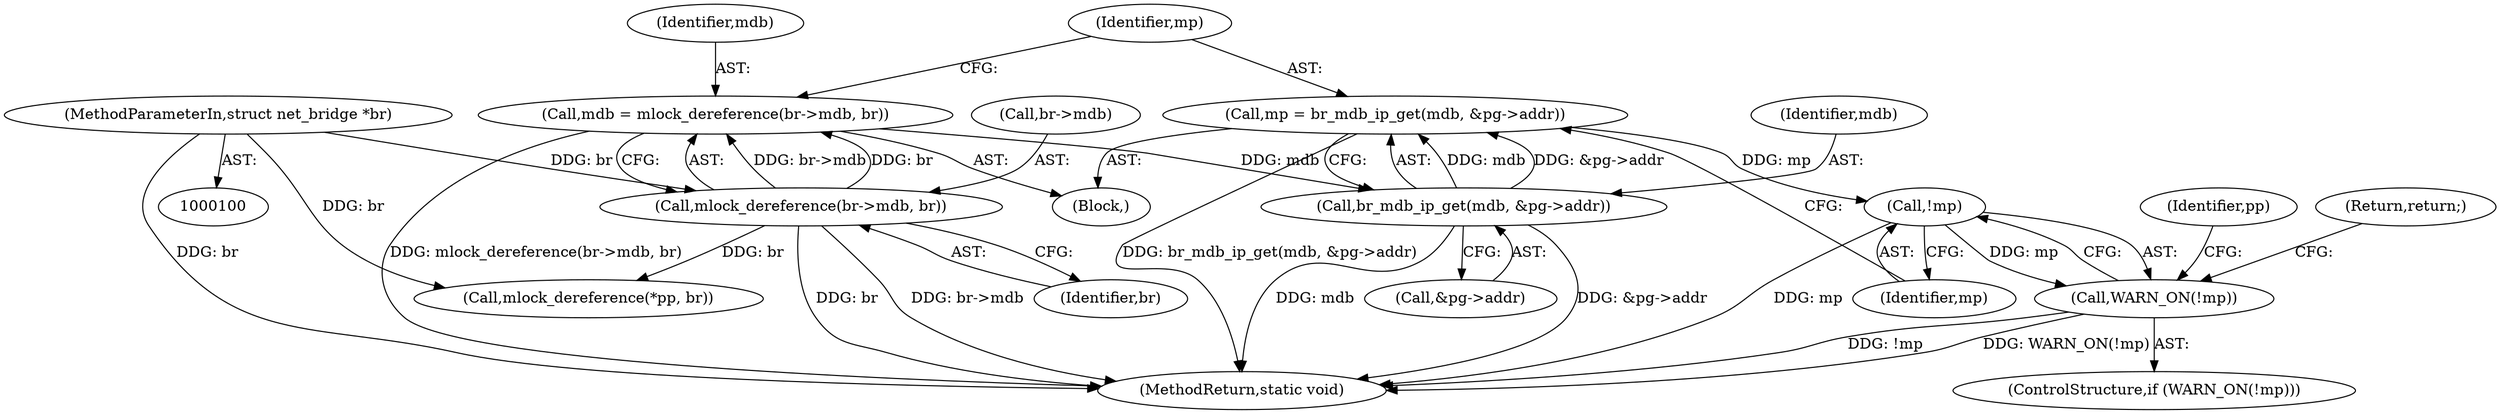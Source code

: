 digraph "0_linux_c7e8e8a8f7a70b343ca1e0f90a31e35ab2d16de1_0@pointer" {
"1000115" [label="(Call,mp = br_mdb_ip_get(mdb, &pg->addr))"];
"1000117" [label="(Call,br_mdb_ip_get(mdb, &pg->addr))"];
"1000108" [label="(Call,mdb = mlock_dereference(br->mdb, br))"];
"1000110" [label="(Call,mlock_dereference(br->mdb, br))"];
"1000101" [label="(MethodParameterIn,struct net_bridge *br)"];
"1000125" [label="(Call,!mp)"];
"1000124" [label="(Call,WARN_ON(!mp))"];
"1000116" [label="(Identifier,mp)"];
"1000114" [label="(Identifier,br)"];
"1000126" [label="(Identifier,mp)"];
"1000101" [label="(MethodParameterIn,struct net_bridge *br)"];
"1000111" [label="(Call,br->mdb)"];
"1000118" [label="(Identifier,mdb)"];
"1000125" [label="(Call,!mp)"];
"1000108" [label="(Call,mdb = mlock_dereference(br->mdb, br))"];
"1000103" [label="(Block,)"];
"1000109" [label="(Identifier,mdb)"];
"1000110" [label="(Call,mlock_dereference(br->mdb, br))"];
"1000115" [label="(Call,mp = br_mdb_ip_get(mdb, &pg->addr))"];
"1000138" [label="(Call,mlock_dereference(*pp, br))"];
"1000123" [label="(ControlStructure,if (WARN_ON(!mp)))"];
"1000130" [label="(Identifier,pp)"];
"1000201" [label="(MethodReturn,static void)"];
"1000127" [label="(Return,return;)"];
"1000117" [label="(Call,br_mdb_ip_get(mdb, &pg->addr))"];
"1000124" [label="(Call,WARN_ON(!mp))"];
"1000119" [label="(Call,&pg->addr)"];
"1000115" -> "1000103"  [label="AST: "];
"1000115" -> "1000117"  [label="CFG: "];
"1000116" -> "1000115"  [label="AST: "];
"1000117" -> "1000115"  [label="AST: "];
"1000126" -> "1000115"  [label="CFG: "];
"1000115" -> "1000201"  [label="DDG: br_mdb_ip_get(mdb, &pg->addr)"];
"1000117" -> "1000115"  [label="DDG: mdb"];
"1000117" -> "1000115"  [label="DDG: &pg->addr"];
"1000115" -> "1000125"  [label="DDG: mp"];
"1000117" -> "1000119"  [label="CFG: "];
"1000118" -> "1000117"  [label="AST: "];
"1000119" -> "1000117"  [label="AST: "];
"1000117" -> "1000201"  [label="DDG: mdb"];
"1000117" -> "1000201"  [label="DDG: &pg->addr"];
"1000108" -> "1000117"  [label="DDG: mdb"];
"1000108" -> "1000103"  [label="AST: "];
"1000108" -> "1000110"  [label="CFG: "];
"1000109" -> "1000108"  [label="AST: "];
"1000110" -> "1000108"  [label="AST: "];
"1000116" -> "1000108"  [label="CFG: "];
"1000108" -> "1000201"  [label="DDG: mlock_dereference(br->mdb, br)"];
"1000110" -> "1000108"  [label="DDG: br->mdb"];
"1000110" -> "1000108"  [label="DDG: br"];
"1000110" -> "1000114"  [label="CFG: "];
"1000111" -> "1000110"  [label="AST: "];
"1000114" -> "1000110"  [label="AST: "];
"1000110" -> "1000201"  [label="DDG: br"];
"1000110" -> "1000201"  [label="DDG: br->mdb"];
"1000101" -> "1000110"  [label="DDG: br"];
"1000110" -> "1000138"  [label="DDG: br"];
"1000101" -> "1000100"  [label="AST: "];
"1000101" -> "1000201"  [label="DDG: br"];
"1000101" -> "1000138"  [label="DDG: br"];
"1000125" -> "1000124"  [label="AST: "];
"1000125" -> "1000126"  [label="CFG: "];
"1000126" -> "1000125"  [label="AST: "];
"1000124" -> "1000125"  [label="CFG: "];
"1000125" -> "1000201"  [label="DDG: mp"];
"1000125" -> "1000124"  [label="DDG: mp"];
"1000124" -> "1000123"  [label="AST: "];
"1000127" -> "1000124"  [label="CFG: "];
"1000130" -> "1000124"  [label="CFG: "];
"1000124" -> "1000201"  [label="DDG: !mp"];
"1000124" -> "1000201"  [label="DDG: WARN_ON(!mp)"];
}
